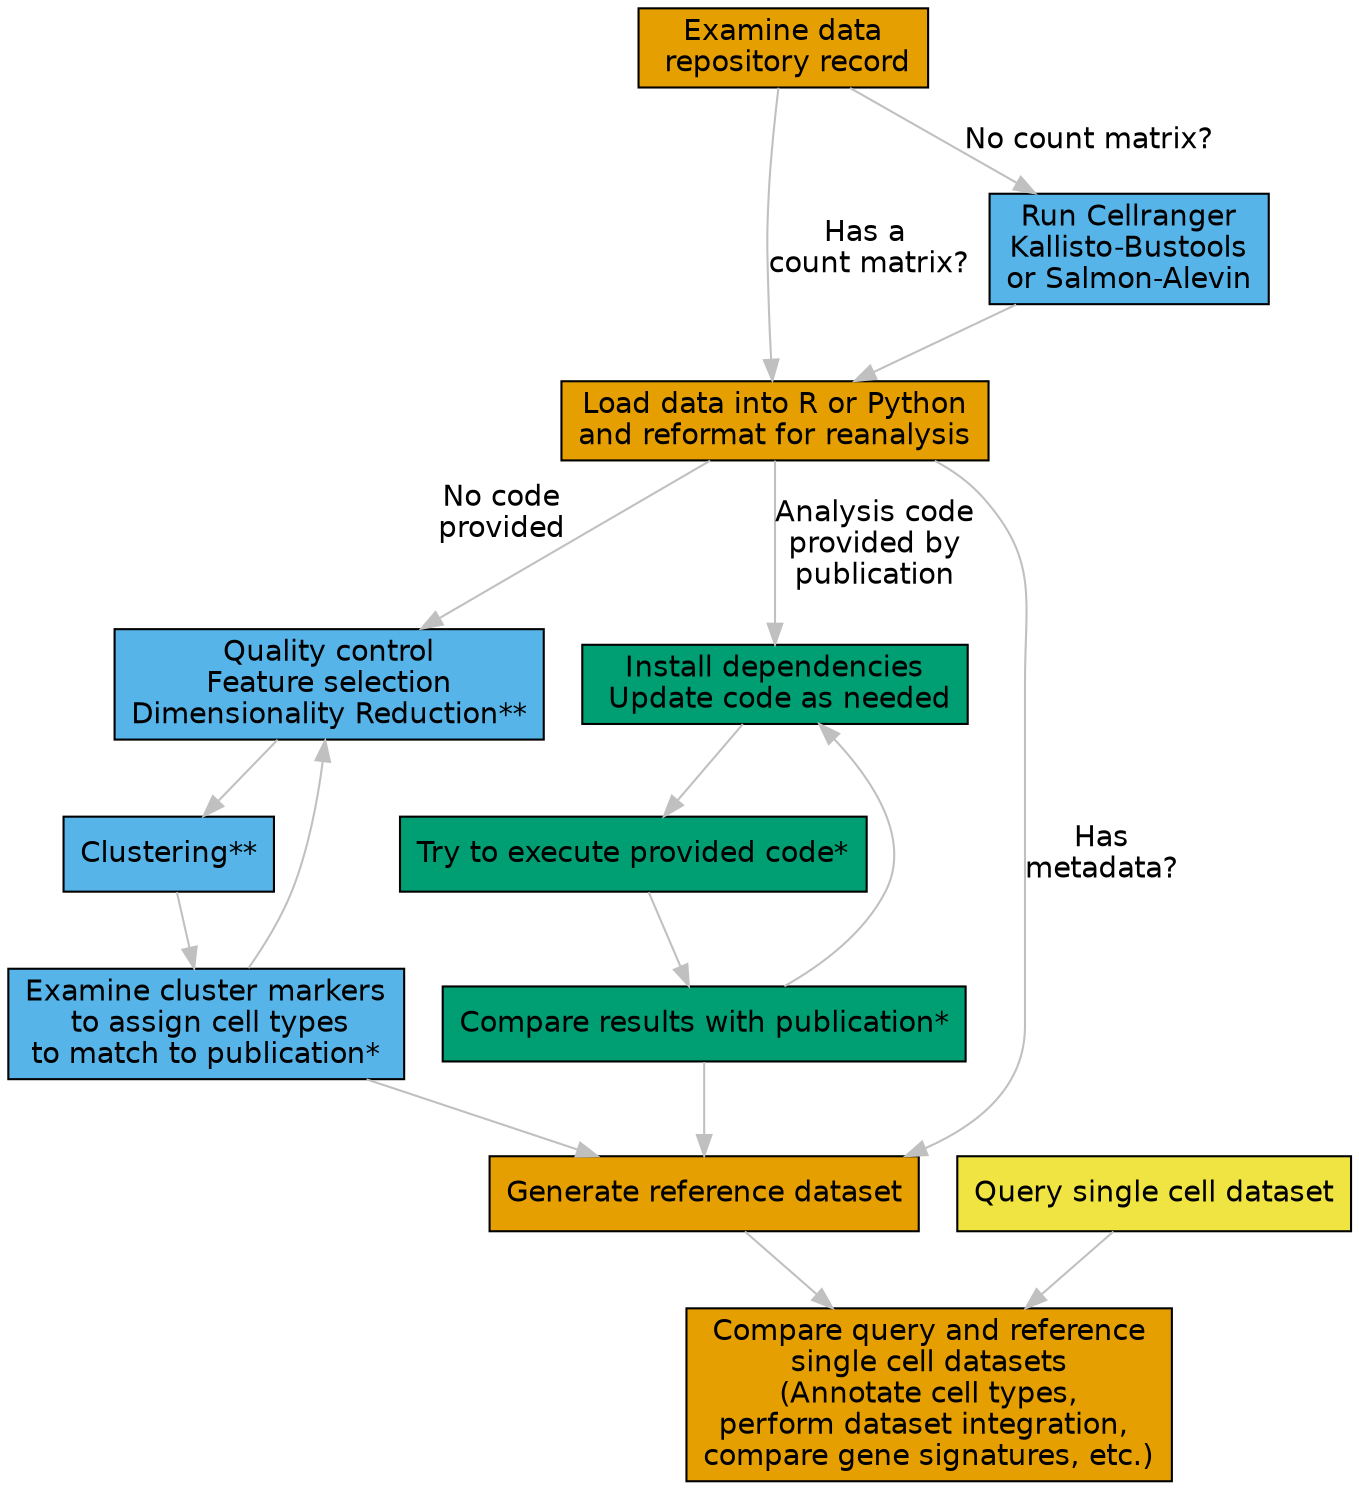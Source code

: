 digraph workflow {
  graph [layout = dot,
        rankdir = TB]

  node [shape = cicle,
        style = filled,
        fontcolor = black,
        fontname = "Helvetica"]

  # start
  node [fillcolor = "#E69F00"]
  startnode [label = "Examine data\n repository record"];
  mdata [label = "Load data into R or Python\nand reformat for reanalysis"]


  # rds or h5ad parsing
 # node [fillcolor = "#56B4E9"]
 # objdata [label = "Load data in R/Python\nReformat for reanalysis"]


  # no metadata parsing
  node [fillcolor = "#56B4E9"]

  nomdata_nomatrix [label = "Run Cellranger\nKallisto-Bustools\nor Salmon-Alevin"]
  nomdata_3 [label = "Quality control\nFeature selection\nDimensionality Reduction**"]
  nomdata_4 [label = "Clustering**"]
  nomdata_5 [label = "Examine cluster markers\n to assign cell types\nto match to publication*"]

  # code
  node [fillcolor = "#009E73"]
  code [label = "Install dependencies\n Update code as needed"]
  code_1 [label = "Try to execute provided code*"]
  code_2 [label = "Compare results with publication*"]

  # post metadata processing
  node [fillcolor = "#E69F00"]
  post [label = "Generate reference dataset"]
  post_2 [label = "Compare query and reference\nsingle cell datasets\n (Annotate cell types, \nperform dataset integration, \ncompare gene signatures, etc.)"]

  # query data
  node [fillcolor = "#F0E442"]
  query [label = "Query single cell dataset"]


  edge [color = grey
        fontname = "Helvetica"]

  startnode -> mdata [
                      label = "Has a \ncount matrix?"]
  startnode -> nomdata_nomatrix [label = "No count matrix?"]
  nomdata_nomatrix -> mdata

  mdata -> nomdata_3 [xlabel = "No code\nprovided"]
  mdata -> code [label = "Analysis code\nprovided by\npublication"]
  nomdata_3 -> nomdata_4 -> nomdata_5 -> post

  code -> code_1 -> code_2 -> post
  code_2 -> code [label = ""]

  nomdata_5 -> nomdata_3 [label = ""]
  mdata -> post [label = "Has\nmetadata?"]
  post -> post_2
  query -> post_2

}
